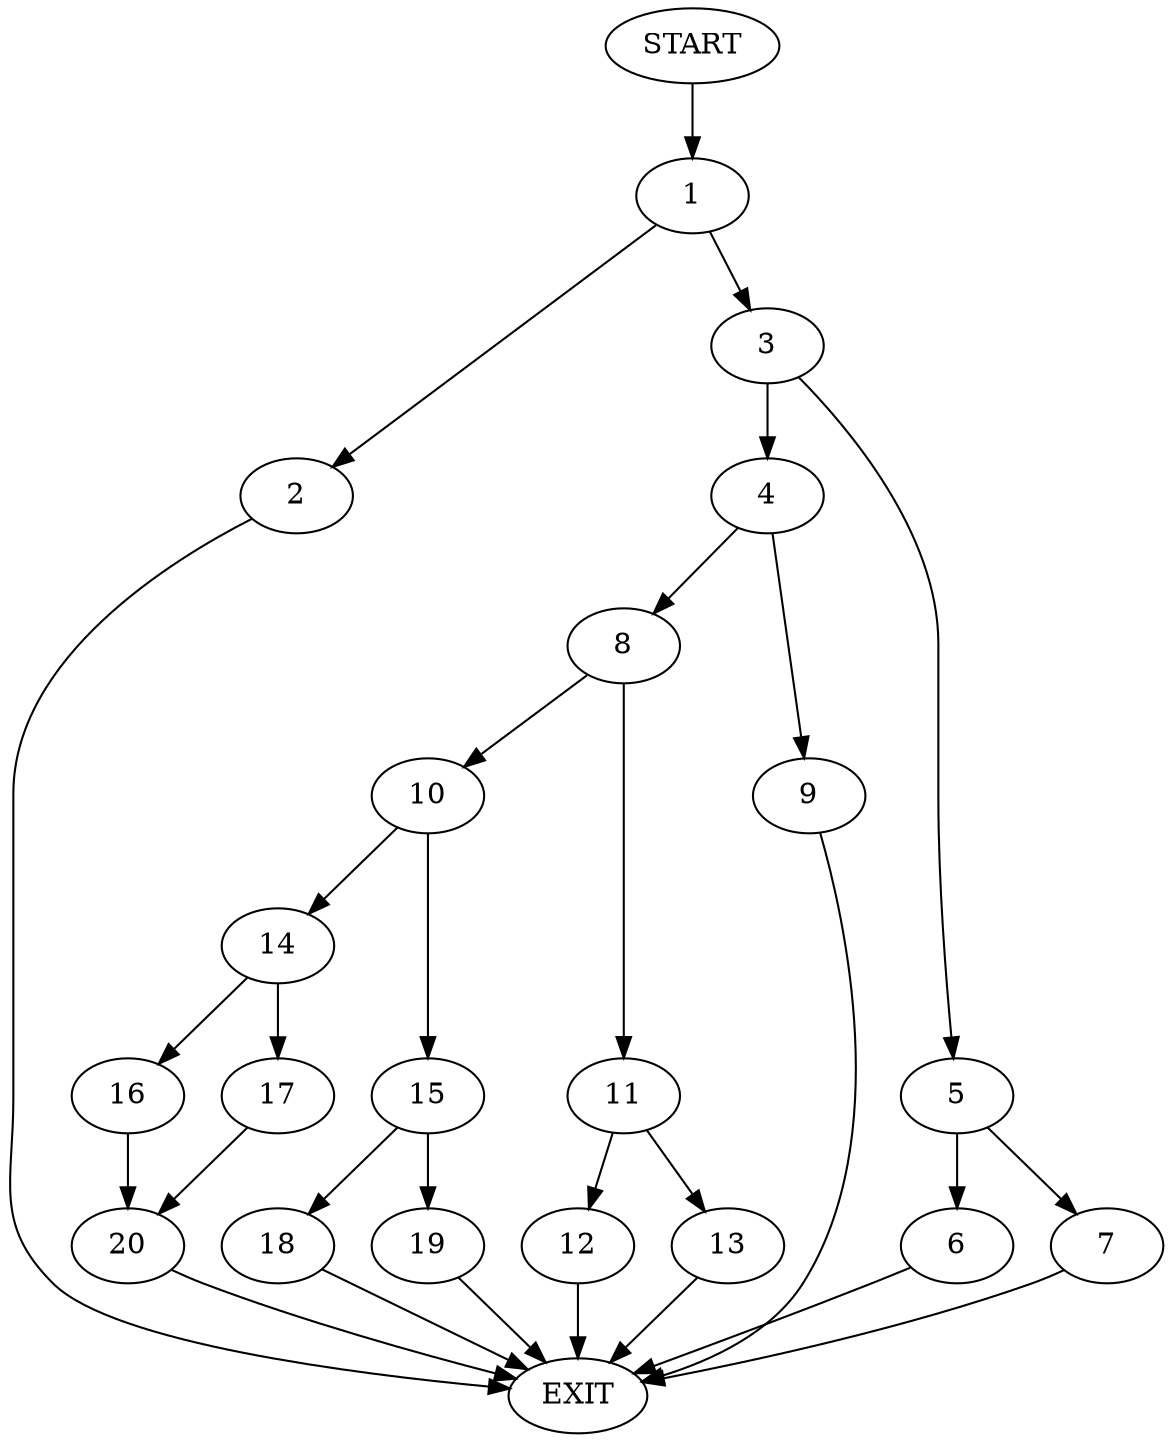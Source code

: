 digraph {
0 [label="START"]
21 [label="EXIT"]
0 -> 1
1 -> 2
1 -> 3
3 -> 4
3 -> 5
2 -> 21
5 -> 6
5 -> 7
4 -> 8
4 -> 9
7 -> 21
6 -> 21
8 -> 10
8 -> 11
9 -> 21
11 -> 12
11 -> 13
10 -> 14
10 -> 15
13 -> 21
12 -> 21
14 -> 16
14 -> 17
15 -> 18
15 -> 19
17 -> 20
16 -> 20
20 -> 21
19 -> 21
18 -> 21
}
